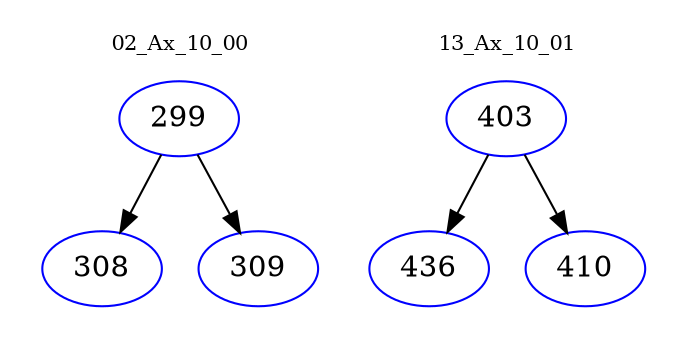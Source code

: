 digraph{
subgraph cluster_0 {
color = white
label = "02_Ax_10_00";
fontsize=10;
T0_299 [label="299", color="blue"]
T0_299 -> T0_308 [color="black"]
T0_308 [label="308", color="blue"]
T0_299 -> T0_309 [color="black"]
T0_309 [label="309", color="blue"]
}
subgraph cluster_1 {
color = white
label = "13_Ax_10_01";
fontsize=10;
T1_403 [label="403", color="blue"]
T1_403 -> T1_436 [color="black"]
T1_436 [label="436", color="blue"]
T1_403 -> T1_410 [color="black"]
T1_410 [label="410", color="blue"]
}
}
